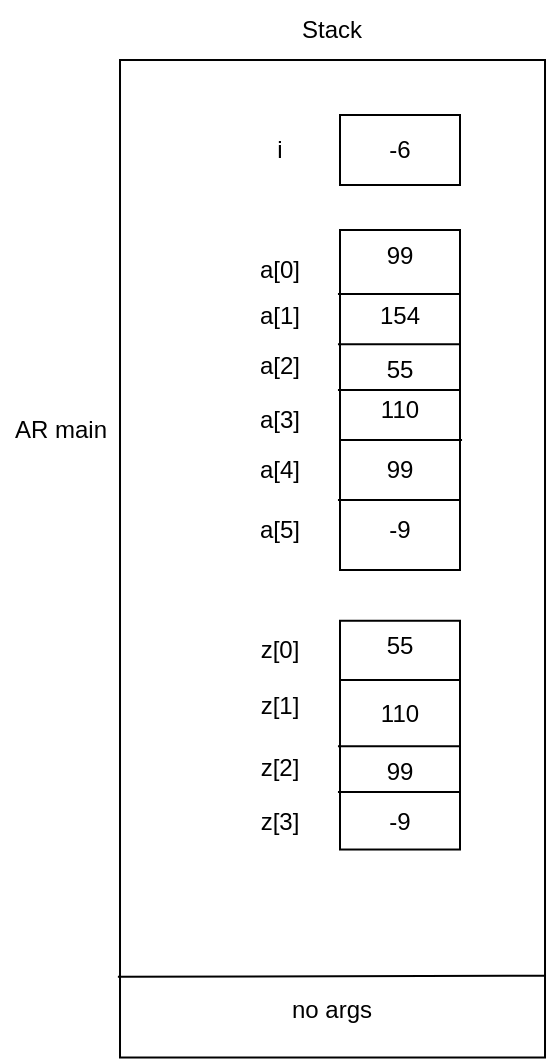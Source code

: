 <mxfile version="15.5.2" type="device"><diagram id="u280GW5jPsN8Wglnc-4g" name="Page-1"><mxGraphModel dx="700" dy="792" grid="0" gridSize="10" guides="1" tooltips="1" connect="1" arrows="1" fold="1" page="1" pageScale="1" pageWidth="850" pageHeight="1100" math="0" shadow="0"><root><mxCell id="0"/><mxCell id="1" parent="0"/><mxCell id="mKHmW_AYKVUklamDzJAq-2" value="" style="rounded=0;whiteSpace=wrap;html=1;rotation=90;" parent="1" vertex="1"><mxGeometry x="36.88" y="273.13" width="498.75" height="212.5" as="geometry"/></mxCell><mxCell id="mKHmW_AYKVUklamDzJAq-3" value="" style="endArrow=none;html=1;rounded=0;exitX=0.919;exitY=1.005;exitDx=0;exitDy=0;exitPerimeter=0;entryX=0.918;entryY=0.002;entryDx=0;entryDy=0;entryPerimeter=0;" parent="1" source="mKHmW_AYKVUklamDzJAq-2" edge="1" target="mKHmW_AYKVUklamDzJAq-2"><mxGeometry width="50" height="50" relative="1" as="geometry"><mxPoint x="330" y="430" as="sourcePoint"/><mxPoint x="390" y="470" as="targetPoint"/></mxGeometry></mxCell><mxCell id="mKHmW_AYKVUklamDzJAq-4" value="no args" style="text;html=1;strokeColor=none;fillColor=none;align=center;verticalAlign=middle;whiteSpace=wrap;rounded=0;" parent="1" vertex="1"><mxGeometry x="256.25" y="590" width="60" height="30" as="geometry"/></mxCell><mxCell id="ze7VO5kimVoJ8iMQeo1h-1" value="Stack" style="text;html=1;strokeColor=none;fillColor=none;align=center;verticalAlign=middle;whiteSpace=wrap;rounded=0;" vertex="1" parent="1"><mxGeometry x="256.25" y="100" width="60" height="30" as="geometry"/></mxCell><mxCell id="ze7VO5kimVoJ8iMQeo1h-2" value="AR main" style="text;html=1;align=center;verticalAlign=middle;resizable=0;points=[];autosize=1;strokeColor=none;fillColor=none;" vertex="1" parent="1"><mxGeometry x="120" y="305" width="60" height="20" as="geometry"/></mxCell><mxCell id="ze7VO5kimVoJ8iMQeo1h-3" value="i" style="text;html=1;strokeColor=none;fillColor=none;align=center;verticalAlign=middle;whiteSpace=wrap;rounded=0;" vertex="1" parent="1"><mxGeometry x="230" y="160" width="60" height="30" as="geometry"/></mxCell><mxCell id="ze7VO5kimVoJ8iMQeo1h-4" value="-6" style="rounded=0;whiteSpace=wrap;html=1;" vertex="1" parent="1"><mxGeometry x="290" y="157.5" width="60" height="35" as="geometry"/></mxCell><mxCell id="ze7VO5kimVoJ8iMQeo1h-5" value="a[0]" style="text;html=1;strokeColor=none;fillColor=none;align=center;verticalAlign=middle;whiteSpace=wrap;rounded=0;" vertex="1" parent="1"><mxGeometry x="230" y="220" width="60" height="30" as="geometry"/></mxCell><mxCell id="ze7VO5kimVoJ8iMQeo1h-6" value="a[1]" style="text;html=1;strokeColor=none;fillColor=none;align=center;verticalAlign=middle;whiteSpace=wrap;rounded=0;" vertex="1" parent="1"><mxGeometry x="230" y="243.13" width="60" height="30" as="geometry"/></mxCell><mxCell id="ze7VO5kimVoJ8iMQeo1h-7" value="a[2]" style="text;html=1;strokeColor=none;fillColor=none;align=center;verticalAlign=middle;whiteSpace=wrap;rounded=0;" vertex="1" parent="1"><mxGeometry x="235" y="270" width="50" height="25" as="geometry"/></mxCell><mxCell id="ze7VO5kimVoJ8iMQeo1h-8" value="a[3]" style="text;html=1;strokeColor=none;fillColor=none;align=center;verticalAlign=middle;whiteSpace=wrap;rounded=0;" vertex="1" parent="1"><mxGeometry x="230" y="295" width="60" height="30" as="geometry"/></mxCell><mxCell id="ze7VO5kimVoJ8iMQeo1h-9" value="a[4]" style="text;html=1;strokeColor=none;fillColor=none;align=center;verticalAlign=middle;whiteSpace=wrap;rounded=0;" vertex="1" parent="1"><mxGeometry x="230" y="320" width="60" height="30" as="geometry"/></mxCell><mxCell id="ze7VO5kimVoJ8iMQeo1h-10" value="a[5]" style="text;html=1;strokeColor=none;fillColor=none;align=center;verticalAlign=middle;whiteSpace=wrap;rounded=0;" vertex="1" parent="1"><mxGeometry x="230" y="350" width="60" height="30" as="geometry"/></mxCell><mxCell id="ze7VO5kimVoJ8iMQeo1h-11" value="" style="rounded=0;whiteSpace=wrap;html=1;rotation=90;" vertex="1" parent="1"><mxGeometry x="235" y="270" width="170" height="60" as="geometry"/></mxCell><mxCell id="ze7VO5kimVoJ8iMQeo1h-12" value="" style="endArrow=none;html=1;rounded=0;exitX=0.188;exitY=1.017;exitDx=0;exitDy=0;exitPerimeter=0;entryX=0.188;entryY=0;entryDx=0;entryDy=0;entryPerimeter=0;" edge="1" parent="1" source="ze7VO5kimVoJ8iMQeo1h-11" target="ze7VO5kimVoJ8iMQeo1h-11"><mxGeometry width="50" height="50" relative="1" as="geometry"><mxPoint x="330" y="430" as="sourcePoint"/><mxPoint x="380" y="380" as="targetPoint"/></mxGeometry></mxCell><mxCell id="ze7VO5kimVoJ8iMQeo1h-13" value="" style="endArrow=none;html=1;rounded=0;exitX=0.188;exitY=1.017;exitDx=0;exitDy=0;exitPerimeter=0;entryX=0.188;entryY=0;entryDx=0;entryDy=0;entryPerimeter=0;" edge="1" parent="1"><mxGeometry width="50" height="50" relative="1" as="geometry"><mxPoint x="288.98" y="272.13" as="sourcePoint"/><mxPoint x="350" y="272.13" as="targetPoint"/></mxGeometry></mxCell><mxCell id="ze7VO5kimVoJ8iMQeo1h-14" value="" style="endArrow=none;html=1;rounded=0;exitX=0.188;exitY=1.017;exitDx=0;exitDy=0;exitPerimeter=0;entryX=0.188;entryY=0;entryDx=0;entryDy=0;entryPerimeter=0;" edge="1" parent="1"><mxGeometry width="50" height="50" relative="1" as="geometry"><mxPoint x="288.98" y="295.0" as="sourcePoint"/><mxPoint x="350" y="295.0" as="targetPoint"/></mxGeometry></mxCell><mxCell id="ze7VO5kimVoJ8iMQeo1h-15" value="" style="endArrow=none;html=1;rounded=0;exitX=0.188;exitY=1.017;exitDx=0;exitDy=0;exitPerimeter=0;entryX=0.188;entryY=0;entryDx=0;entryDy=0;entryPerimeter=0;" edge="1" parent="1"><mxGeometry width="50" height="50" relative="1" as="geometry"><mxPoint x="290" y="320.0" as="sourcePoint"/><mxPoint x="351.02" y="320.0" as="targetPoint"/></mxGeometry></mxCell><mxCell id="ze7VO5kimVoJ8iMQeo1h-16" value="" style="endArrow=none;html=1;rounded=0;exitX=0.188;exitY=1.017;exitDx=0;exitDy=0;exitPerimeter=0;entryX=0.188;entryY=0;entryDx=0;entryDy=0;entryPerimeter=0;" edge="1" parent="1"><mxGeometry width="50" height="50" relative="1" as="geometry"><mxPoint x="288.98" y="350.0" as="sourcePoint"/><mxPoint x="350" y="350.0" as="targetPoint"/></mxGeometry></mxCell><mxCell id="ze7VO5kimVoJ8iMQeo1h-17" value="99" style="text;html=1;strokeColor=none;fillColor=none;align=center;verticalAlign=middle;whiteSpace=wrap;rounded=0;" vertex="1" parent="1"><mxGeometry x="290" y="213" width="60" height="30" as="geometry"/></mxCell><mxCell id="ze7VO5kimVoJ8iMQeo1h-18" value="154" style="text;html=1;strokeColor=none;fillColor=none;align=center;verticalAlign=middle;whiteSpace=wrap;rounded=0;" vertex="1" parent="1"><mxGeometry x="290" y="243" width="60" height="30" as="geometry"/></mxCell><mxCell id="ze7VO5kimVoJ8iMQeo1h-19" value="55" style="text;html=1;strokeColor=none;fillColor=none;align=center;verticalAlign=middle;whiteSpace=wrap;rounded=0;" vertex="1" parent="1"><mxGeometry x="290" y="270" width="60" height="30" as="geometry"/></mxCell><mxCell id="ze7VO5kimVoJ8iMQeo1h-20" value="110" style="text;html=1;strokeColor=none;fillColor=none;align=center;verticalAlign=middle;whiteSpace=wrap;rounded=0;" vertex="1" parent="1"><mxGeometry x="290" y="290" width="60" height="30" as="geometry"/></mxCell><mxCell id="ze7VO5kimVoJ8iMQeo1h-21" value="99" style="text;html=1;strokeColor=none;fillColor=none;align=center;verticalAlign=middle;whiteSpace=wrap;rounded=0;" vertex="1" parent="1"><mxGeometry x="290" y="320" width="60" height="30" as="geometry"/></mxCell><mxCell id="ze7VO5kimVoJ8iMQeo1h-22" value="-9" style="text;html=1;strokeColor=none;fillColor=none;align=center;verticalAlign=middle;whiteSpace=wrap;rounded=0;" vertex="1" parent="1"><mxGeometry x="290" y="350" width="60" height="30" as="geometry"/></mxCell><mxCell id="ze7VO5kimVoJ8iMQeo1h-43" value="z[0]" style="text;html=1;strokeColor=none;fillColor=none;align=center;verticalAlign=middle;whiteSpace=wrap;rounded=0;" vertex="1" parent="1"><mxGeometry x="230" y="410" width="60" height="30" as="geometry"/></mxCell><mxCell id="ze7VO5kimVoJ8iMQeo1h-44" value="z[1]" style="text;html=1;strokeColor=none;fillColor=none;align=center;verticalAlign=middle;whiteSpace=wrap;rounded=0;" vertex="1" parent="1"><mxGeometry x="230" y="437.57" width="60" height="30" as="geometry"/></mxCell><mxCell id="ze7VO5kimVoJ8iMQeo1h-45" value="z[2]" style="text;html=1;strokeColor=none;fillColor=none;align=center;verticalAlign=middle;whiteSpace=wrap;rounded=0;" vertex="1" parent="1"><mxGeometry x="235" y="471" width="50" height="25" as="geometry"/></mxCell><mxCell id="ze7VO5kimVoJ8iMQeo1h-46" value="z[3]" style="text;html=1;strokeColor=none;fillColor=none;align=center;verticalAlign=middle;whiteSpace=wrap;rounded=0;" vertex="1" parent="1"><mxGeometry x="230" y="496" width="60" height="30" as="geometry"/></mxCell><mxCell id="ze7VO5kimVoJ8iMQeo1h-49" value="" style="rounded=0;whiteSpace=wrap;html=1;rotation=90;" vertex="1" parent="1"><mxGeometry x="262.81" y="437.57" width="114.38" height="60" as="geometry"/></mxCell><mxCell id="ze7VO5kimVoJ8iMQeo1h-50" value="" style="endArrow=none;html=1;rounded=0;exitX=0;exitY=0;exitDx=0;exitDy=0;entryX=1;entryY=0;entryDx=0;entryDy=0;" edge="1" parent="1" source="ze7VO5kimVoJ8iMQeo1h-56" target="ze7VO5kimVoJ8iMQeo1h-56"><mxGeometry width="50" height="50" relative="1" as="geometry"><mxPoint x="330" y="631" as="sourcePoint"/><mxPoint x="380" y="581" as="targetPoint"/></mxGeometry></mxCell><mxCell id="ze7VO5kimVoJ8iMQeo1h-51" value="" style="endArrow=none;html=1;rounded=0;exitX=0.188;exitY=1.017;exitDx=0;exitDy=0;exitPerimeter=0;entryX=0.188;entryY=0;entryDx=0;entryDy=0;entryPerimeter=0;" edge="1" parent="1"><mxGeometry width="50" height="50" relative="1" as="geometry"><mxPoint x="288.98" y="473.13" as="sourcePoint"/><mxPoint x="350" y="473.13" as="targetPoint"/></mxGeometry></mxCell><mxCell id="ze7VO5kimVoJ8iMQeo1h-52" value="" style="endArrow=none;html=1;rounded=0;exitX=0.188;exitY=1.017;exitDx=0;exitDy=0;exitPerimeter=0;entryX=0.188;entryY=0;entryDx=0;entryDy=0;entryPerimeter=0;" edge="1" parent="1"><mxGeometry width="50" height="50" relative="1" as="geometry"><mxPoint x="288.98" y="496" as="sourcePoint"/><mxPoint x="350" y="496" as="targetPoint"/></mxGeometry></mxCell><mxCell id="ze7VO5kimVoJ8iMQeo1h-55" value="55" style="text;html=1;strokeColor=none;fillColor=none;align=center;verticalAlign=middle;whiteSpace=wrap;rounded=0;" vertex="1" parent="1"><mxGeometry x="290" y="407.57" width="60" height="30" as="geometry"/></mxCell><mxCell id="ze7VO5kimVoJ8iMQeo1h-56" value="110" style="text;html=1;strokeColor=none;fillColor=none;align=center;verticalAlign=middle;whiteSpace=wrap;rounded=0;" vertex="1" parent="1"><mxGeometry x="290" y="440" width="60" height="34" as="geometry"/></mxCell><mxCell id="ze7VO5kimVoJ8iMQeo1h-57" value="99" style="text;html=1;strokeColor=none;fillColor=none;align=center;verticalAlign=middle;whiteSpace=wrap;rounded=0;" vertex="1" parent="1"><mxGeometry x="290" y="471" width="60" height="30" as="geometry"/></mxCell><mxCell id="ze7VO5kimVoJ8iMQeo1h-64" value="-9" style="text;html=1;strokeColor=none;fillColor=none;align=center;verticalAlign=middle;whiteSpace=wrap;rounded=0;" vertex="1" parent="1"><mxGeometry x="290" y="496" width="60" height="30" as="geometry"/></mxCell></root></mxGraphModel></diagram></mxfile>